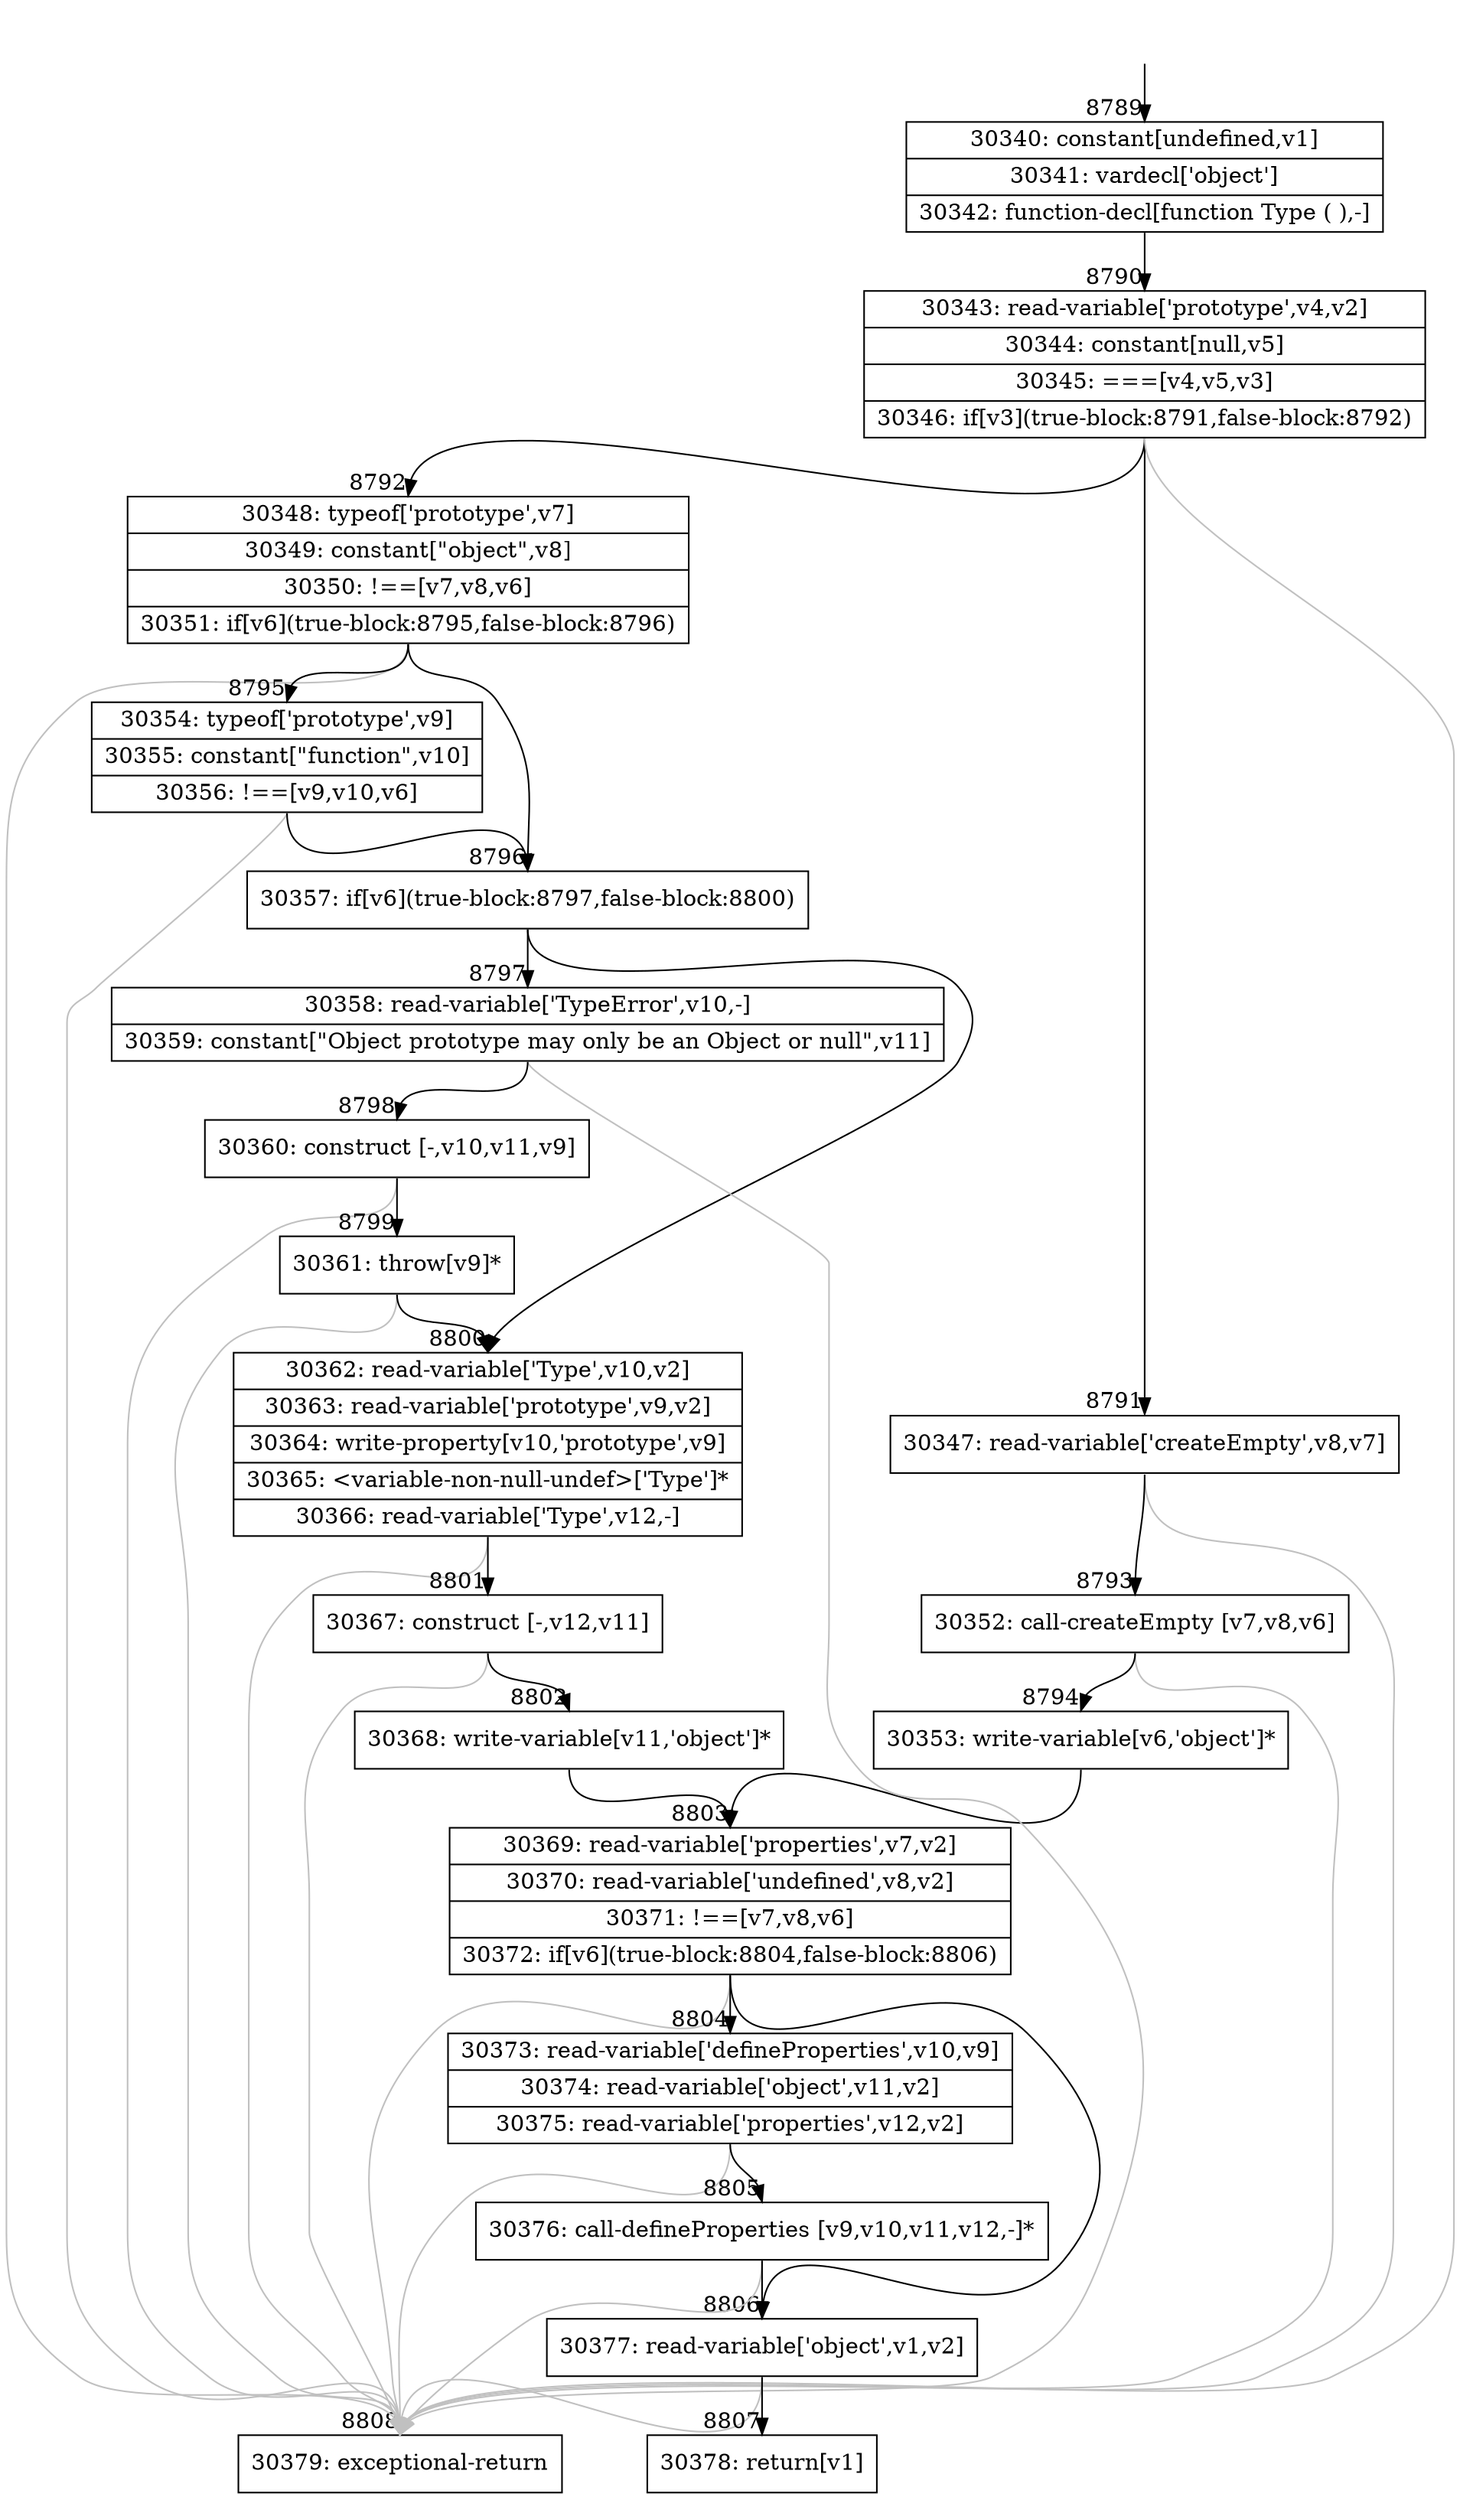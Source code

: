 digraph {
rankdir="TD"
BB_entry748[shape=none,label=""];
BB_entry748 -> BB8789 [tailport=s, headport=n, headlabel="    8789"]
BB8789 [shape=record label="{30340: constant[undefined,v1]|30341: vardecl['object']|30342: function-decl[function Type ( ),-]}" ] 
BB8789 -> BB8790 [tailport=s, headport=n, headlabel="      8790"]
BB8790 [shape=record label="{30343: read-variable['prototype',v4,v2]|30344: constant[null,v5]|30345: ===[v4,v5,v3]|30346: if[v3](true-block:8791,false-block:8792)}" ] 
BB8790 -> BB8791 [tailport=s, headport=n, headlabel="      8791"]
BB8790 -> BB8792 [tailport=s, headport=n, headlabel="      8792"]
BB8790 -> BB8808 [tailport=s, headport=n, color=gray, headlabel="      8808"]
BB8791 [shape=record label="{30347: read-variable['createEmpty',v8,v7]}" ] 
BB8791 -> BB8793 [tailport=s, headport=n, headlabel="      8793"]
BB8791 -> BB8808 [tailport=s, headport=n, color=gray]
BB8792 [shape=record label="{30348: typeof['prototype',v7]|30349: constant[\"object\",v8]|30350: !==[v7,v8,v6]|30351: if[v6](true-block:8795,false-block:8796)}" ] 
BB8792 -> BB8796 [tailport=s, headport=n, headlabel="      8796"]
BB8792 -> BB8795 [tailport=s, headport=n, headlabel="      8795"]
BB8792 -> BB8808 [tailport=s, headport=n, color=gray]
BB8793 [shape=record label="{30352: call-createEmpty [v7,v8,v6]}" ] 
BB8793 -> BB8794 [tailport=s, headport=n, headlabel="      8794"]
BB8793 -> BB8808 [tailport=s, headport=n, color=gray]
BB8794 [shape=record label="{30353: write-variable[v6,'object']*}" ] 
BB8794 -> BB8803 [tailport=s, headport=n, headlabel="      8803"]
BB8795 [shape=record label="{30354: typeof['prototype',v9]|30355: constant[\"function\",v10]|30356: !==[v9,v10,v6]}" ] 
BB8795 -> BB8796 [tailport=s, headport=n]
BB8795 -> BB8808 [tailport=s, headport=n, color=gray]
BB8796 [shape=record label="{30357: if[v6](true-block:8797,false-block:8800)}" ] 
BB8796 -> BB8797 [tailport=s, headport=n, headlabel="      8797"]
BB8796 -> BB8800 [tailport=s, headport=n, headlabel="      8800"]
BB8797 [shape=record label="{30358: read-variable['TypeError',v10,-]|30359: constant[\"Object prototype may only be an Object or null\",v11]}" ] 
BB8797 -> BB8798 [tailport=s, headport=n, headlabel="      8798"]
BB8797 -> BB8808 [tailport=s, headport=n, color=gray]
BB8798 [shape=record label="{30360: construct [-,v10,v11,v9]}" ] 
BB8798 -> BB8799 [tailport=s, headport=n, headlabel="      8799"]
BB8798 -> BB8808 [tailport=s, headport=n, color=gray]
BB8799 [shape=record label="{30361: throw[v9]*}" ] 
BB8799 -> BB8800 [tailport=s, headport=n]
BB8799 -> BB8808 [tailport=s, headport=n, color=gray]
BB8800 [shape=record label="{30362: read-variable['Type',v10,v2]|30363: read-variable['prototype',v9,v2]|30364: write-property[v10,'prototype',v9]|30365: \<variable-non-null-undef\>['Type']*|30366: read-variable['Type',v12,-]}" ] 
BB8800 -> BB8801 [tailport=s, headport=n, headlabel="      8801"]
BB8800 -> BB8808 [tailport=s, headport=n, color=gray]
BB8801 [shape=record label="{30367: construct [-,v12,v11]}" ] 
BB8801 -> BB8802 [tailport=s, headport=n, headlabel="      8802"]
BB8801 -> BB8808 [tailport=s, headport=n, color=gray]
BB8802 [shape=record label="{30368: write-variable[v11,'object']*}" ] 
BB8802 -> BB8803 [tailport=s, headport=n]
BB8803 [shape=record label="{30369: read-variable['properties',v7,v2]|30370: read-variable['undefined',v8,v2]|30371: !==[v7,v8,v6]|30372: if[v6](true-block:8804,false-block:8806)}" ] 
BB8803 -> BB8804 [tailport=s, headport=n, headlabel="      8804"]
BB8803 -> BB8806 [tailport=s, headport=n, headlabel="      8806"]
BB8803 -> BB8808 [tailport=s, headport=n, color=gray]
BB8804 [shape=record label="{30373: read-variable['defineProperties',v10,v9]|30374: read-variable['object',v11,v2]|30375: read-variable['properties',v12,v2]}" ] 
BB8804 -> BB8805 [tailport=s, headport=n, headlabel="      8805"]
BB8804 -> BB8808 [tailport=s, headport=n, color=gray]
BB8805 [shape=record label="{30376: call-defineProperties [v9,v10,v11,v12,-]*}" ] 
BB8805 -> BB8806 [tailport=s, headport=n]
BB8805 -> BB8808 [tailport=s, headport=n, color=gray]
BB8806 [shape=record label="{30377: read-variable['object',v1,v2]}" ] 
BB8806 -> BB8807 [tailport=s, headport=n, headlabel="      8807"]
BB8806 -> BB8808 [tailport=s, headport=n, color=gray]
BB8807 [shape=record label="{30378: return[v1]}" ] 
BB8808 [shape=record label="{30379: exceptional-return}" ] 
//#$~ 15726
}
